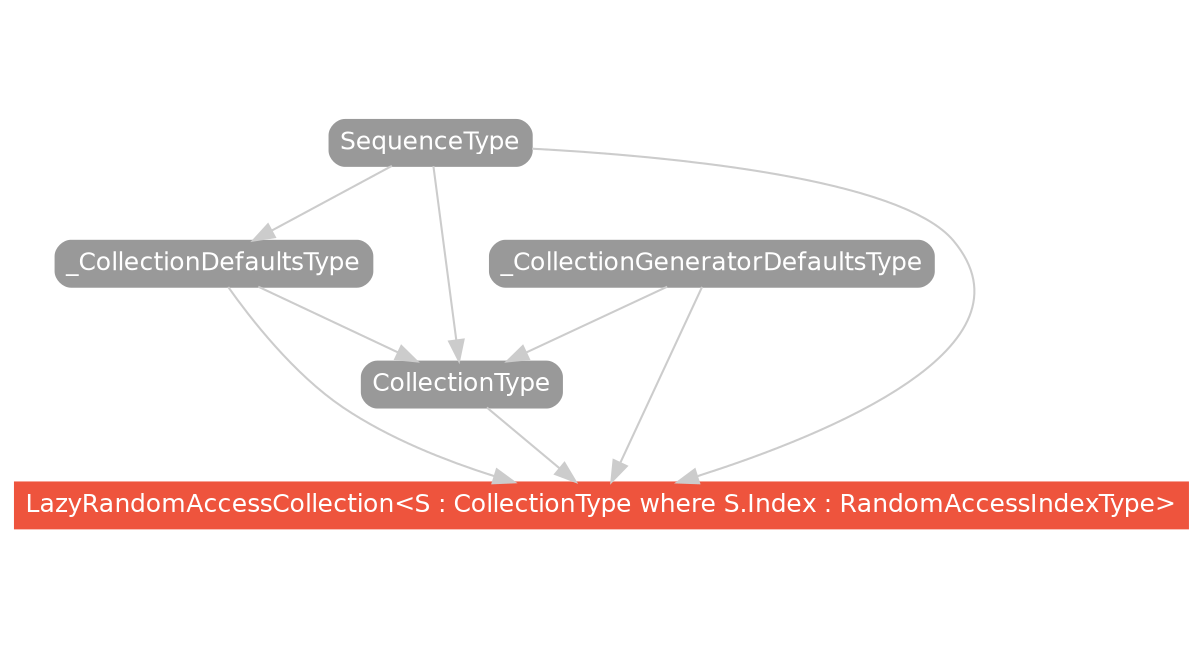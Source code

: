 strict digraph "LazyRandomAccessCollection<S : CollectionType where S.Index : RandomAccessIndexType> - Type Hierarchy - SwiftDoc.org" {
    pad="0.1,0.8"
    node [shape=box, style="filled,rounded", color="#999999", fillcolor="#999999", fontcolor=white, fontname=Helvetica, fontnames="Helvetica,sansserif", fontsize=12, margin="0.07,0.05", height="0.3"]
    edge [color="#cccccc"]
    "CollectionType" [URL="/protocol/CollectionType/"]
    "LazyRandomAccessCollection<S : CollectionType where S.Index : RandomAccessIndexType>" [URL="/type/LazyRandomAccessCollection/", style="filled", fillcolor="#ee543d", color="#ee543d"]
    "SequenceType" [URL="/protocol/SequenceType/"]
    "_CollectionDefaultsType" [URL="/protocol/_CollectionDefaultsType/"]
    "_CollectionGeneratorDefaultsType" [URL="/protocol/_CollectionGeneratorDefaultsType/"]    "CollectionType" -> "LazyRandomAccessCollection<S : CollectionType where S.Index : RandomAccessIndexType>"
    "SequenceType" -> "LazyRandomAccessCollection<S : CollectionType where S.Index : RandomAccessIndexType>"
    "_CollectionDefaultsType" -> "LazyRandomAccessCollection<S : CollectionType where S.Index : RandomAccessIndexType>"
    "_CollectionGeneratorDefaultsType" -> "LazyRandomAccessCollection<S : CollectionType where S.Index : RandomAccessIndexType>"
    "SequenceType" -> "CollectionType"
    "_CollectionDefaultsType" -> "CollectionType"
    "_CollectionGeneratorDefaultsType" -> "CollectionType"
    "SequenceType" -> "_CollectionDefaultsType"
    "SequenceType" -> "_CollectionDefaultsType"
    subgraph Types {
        rank = max; "LazyRandomAccessCollection<S : CollectionType where S.Index : RandomAccessIndexType>";
    }
}